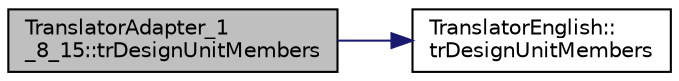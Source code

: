 digraph "TranslatorAdapter_1_8_15::trDesignUnitMembers"
{
 // LATEX_PDF_SIZE
  edge [fontname="Helvetica",fontsize="10",labelfontname="Helvetica",labelfontsize="10"];
  node [fontname="Helvetica",fontsize="10",shape=record];
  rankdir="LR";
  Node1 [label="TranslatorAdapter_1\l_8_15::trDesignUnitMembers",height=0.2,width=0.4,color="black", fillcolor="grey75", style="filled", fontcolor="black",tooltip=" "];
  Node1 -> Node2 [color="midnightblue",fontsize="10",style="solid",fontname="Helvetica"];
  Node2 [label="TranslatorEnglish::\ltrDesignUnitMembers",height=0.2,width=0.4,color="black", fillcolor="white", style="filled",URL="$classTranslatorEnglish.html#a10c0659806eeb84df7be7365f57faf2d",tooltip=" "];
}
